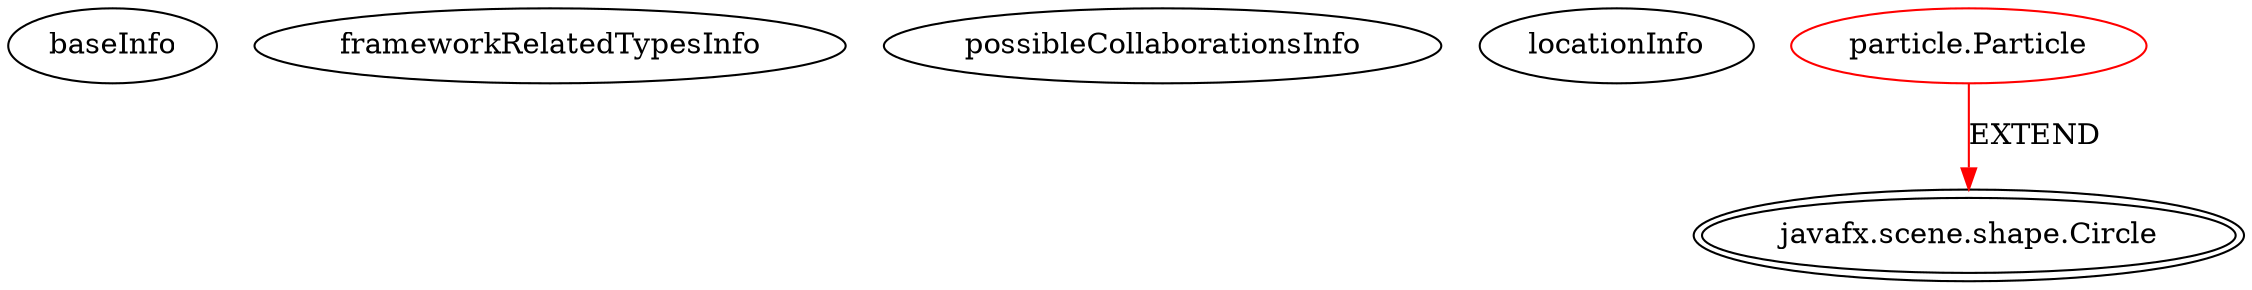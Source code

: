 digraph {
baseInfo[graphId=4919,category="extension_graph",isAnonymous=false,possibleRelation=false]
frameworkRelatedTypesInfo[0="javafx.scene.shape.Circle"]
possibleCollaborationsInfo[]
locationInfo[projectName="yusiangpotato-Potato3",filePath="/yusiangpotato-Potato3/Potato3-master/src/particle/Particle.java",contextSignature="Particle",graphId="4919"]
0[label="particle.Particle",vertexType="ROOT_CLIENT_CLASS_DECLARATION",isFrameworkType=false,color=red]
1[label="javafx.scene.shape.Circle",vertexType="FRAMEWORK_CLASS_TYPE",isFrameworkType=true,peripheries=2]
0->1[label="EXTEND",color=red]
}
